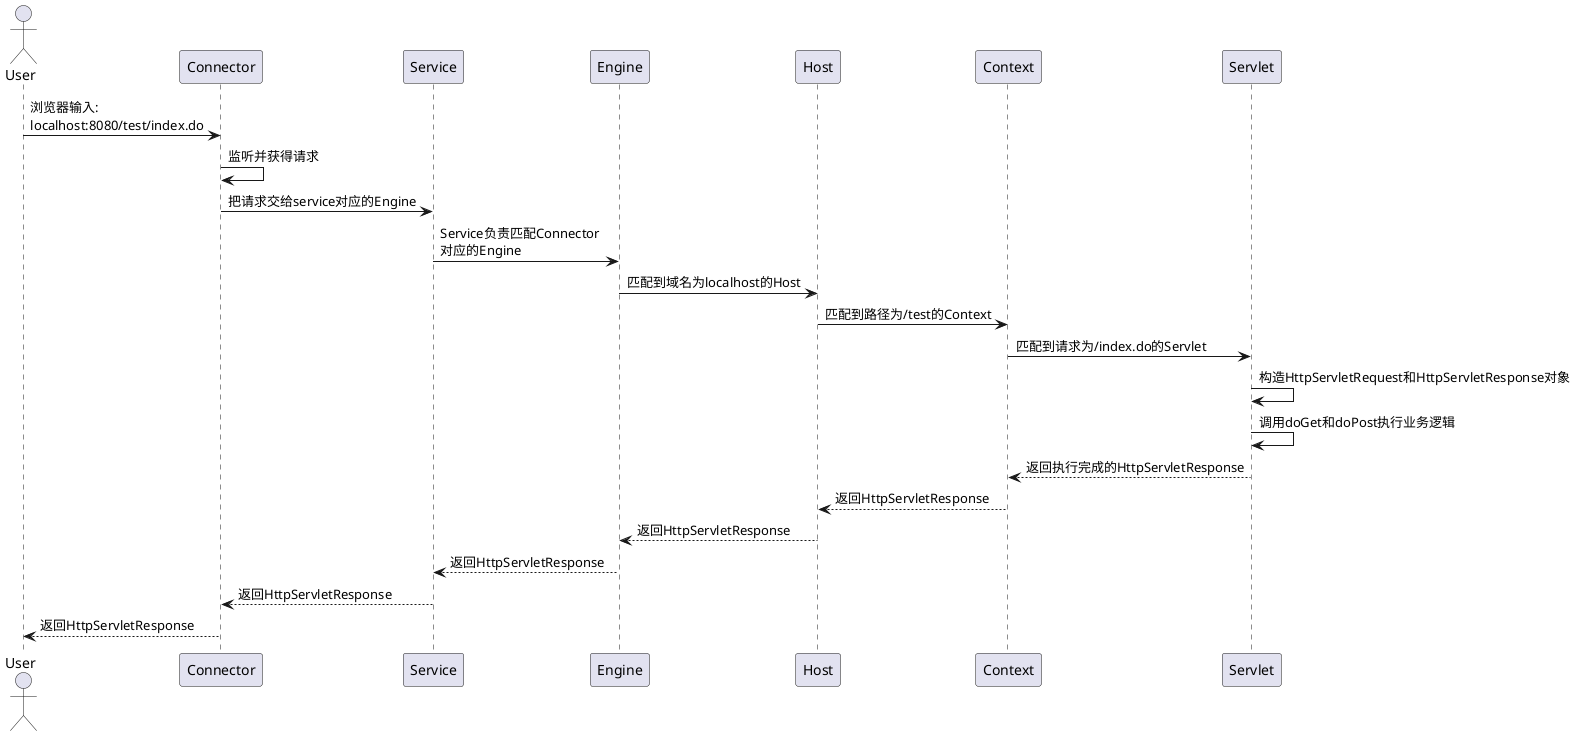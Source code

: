 @startuml
actor User
User->Connector: 浏览器输入:\nlocalhost:8080/test/index.do
Connector->Connector: 监听并获得请求
Connector->Service: 把请求交给service对应的Engine
Service->Engine:Service负责匹配Connector \n对应的Engine
Engine->Host: 匹配到域名为localhost的Host
Host->Context: 匹配到路径为/test的Context
Context->Servlet:匹配到请求为/index.do的Servlet
Servlet->Servlet:构造HttpServletRequest和HttpServletResponse对象
Servlet->Servlet:调用doGet和doPost执行业务逻辑

Servlet-->Context:返回执行完成的HttpServletResponse
Context-->Host:返回HttpServletResponse
Host-->Engine:返回HttpServletResponse
Engine-->Service:返回HttpServletResponse
Service-->Connector:返回HttpServletResponse
Connector-->User:返回HttpServletResponse
@enduml